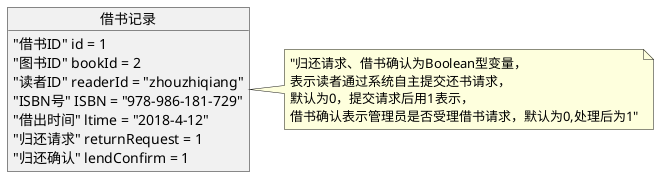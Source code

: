 @startuml

object 借书记录 {
		"借书ID" id = 1
		"图书ID" bookId = 2
	 	"读者ID" readerId = "zhouzhiqiang"
	 	"ISBN号" ISBN = "978-986-181-729"
	 	"借出时间" ltime = "2018-4-12"
	 	"归还请求" returnRequest = 1
	 	"归还确认" lendConfirm = 1
	}

	note right : "归还请求、借书确认为Boolean型变量，\n表示读者通过系统自主提交还书请求，\n默认为0，提交请求后用1表示，\n借书确认表示管理员是否受理借书请求，默认为0,处理后为1"

@enduml
